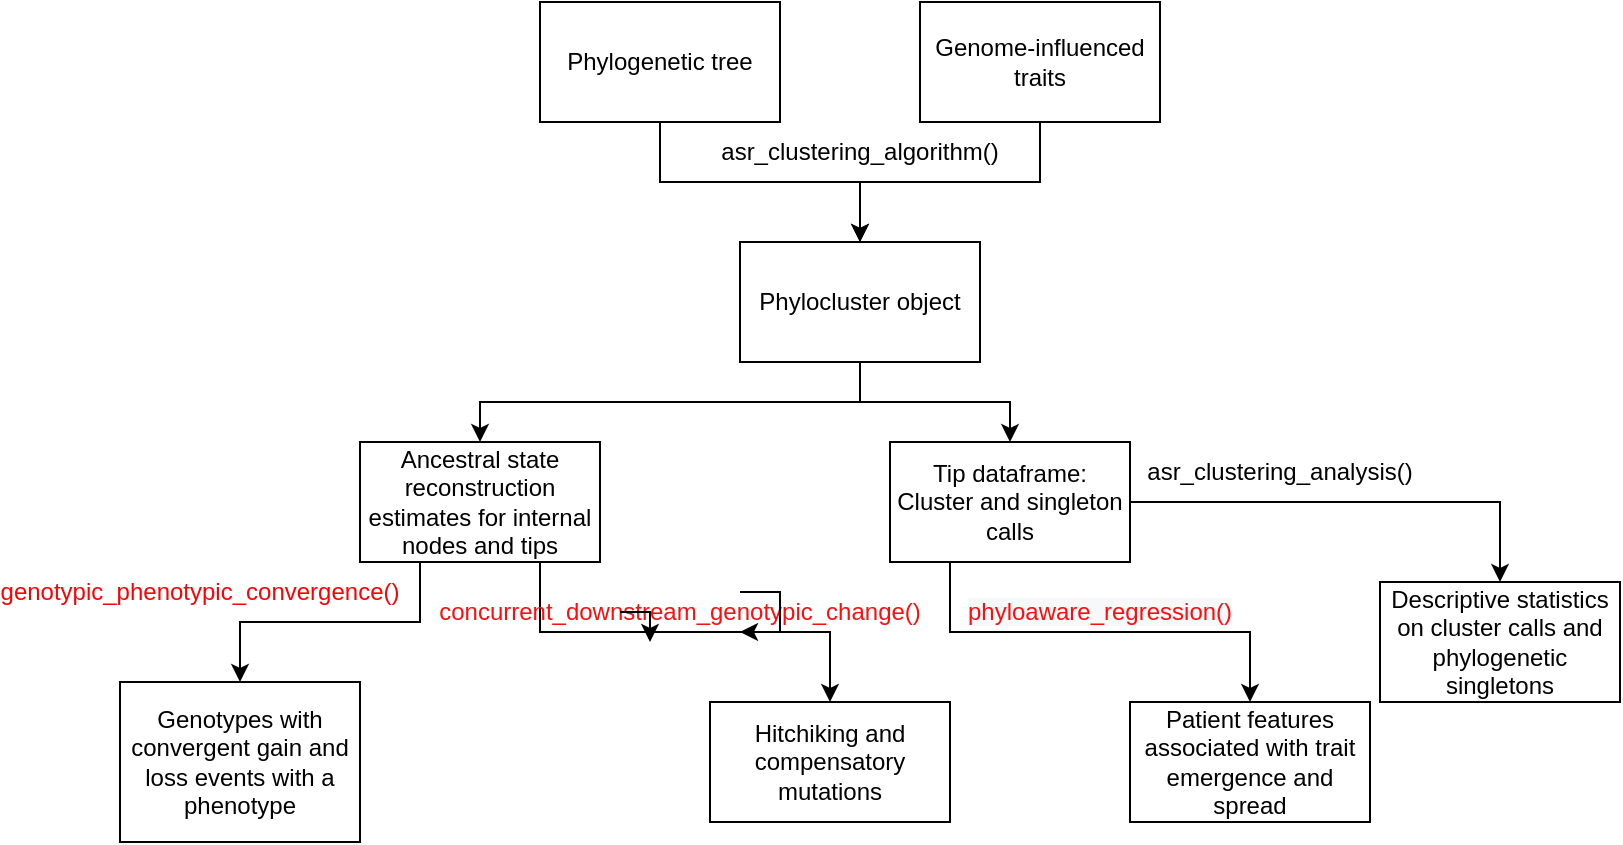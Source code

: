 <mxfile version="26.0.5">
  <diagram name="Page-1" id="QHLc6RWq4DiNQUzMCRkT">
    <mxGraphModel dx="1804" dy="615" grid="1" gridSize="10" guides="1" tooltips="1" connect="1" arrows="1" fold="1" page="1" pageScale="1" pageWidth="850" pageHeight="1100" math="0" shadow="0">
      <root>
        <mxCell id="0" />
        <mxCell id="1" parent="0" />
        <mxCell id="VNcOllqoroxEwjGYsbXY-9" style="edgeStyle=orthogonalEdgeStyle;rounded=0;orthogonalLoop=1;jettySize=auto;html=1;exitX=0.5;exitY=1;exitDx=0;exitDy=0;" edge="1" parent="1" source="VNcOllqoroxEwjGYsbXY-1" target="VNcOllqoroxEwjGYsbXY-2">
          <mxGeometry relative="1" as="geometry" />
        </mxCell>
        <mxCell id="VNcOllqoroxEwjGYsbXY-1" value="Phylogenetic tree" style="rounded=0;whiteSpace=wrap;html=1;" vertex="1" parent="1">
          <mxGeometry x="220" y="80" width="120" height="60" as="geometry" />
        </mxCell>
        <mxCell id="VNcOllqoroxEwjGYsbXY-8" style="edgeStyle=orthogonalEdgeStyle;rounded=0;orthogonalLoop=1;jettySize=auto;html=1;exitX=0.5;exitY=1;exitDx=0;exitDy=0;entryX=0.5;entryY=0;entryDx=0;entryDy=0;" edge="1" parent="1" source="VNcOllqoroxEwjGYsbXY-2" target="VNcOllqoroxEwjGYsbXY-5">
          <mxGeometry relative="1" as="geometry" />
        </mxCell>
        <mxCell id="VNcOllqoroxEwjGYsbXY-10" style="edgeStyle=orthogonalEdgeStyle;rounded=0;orthogonalLoop=1;jettySize=auto;html=1;exitX=0.5;exitY=1;exitDx=0;exitDy=0;entryX=0.5;entryY=0;entryDx=0;entryDy=0;" edge="1" parent="1" source="VNcOllqoroxEwjGYsbXY-2" target="VNcOllqoroxEwjGYsbXY-6">
          <mxGeometry relative="1" as="geometry" />
        </mxCell>
        <mxCell id="VNcOllqoroxEwjGYsbXY-2" value="Phylocluster object" style="rounded=0;whiteSpace=wrap;html=1;" vertex="1" parent="1">
          <mxGeometry x="320" y="200" width="120" height="60" as="geometry" />
        </mxCell>
        <mxCell id="VNcOllqoroxEwjGYsbXY-4" value="asr_clustering_algorithm()" style="text;strokeColor=none;align=center;fillColor=none;html=1;verticalAlign=middle;whiteSpace=wrap;rounded=0;" vertex="1" parent="1">
          <mxGeometry x="350" y="140" width="60" height="30" as="geometry" />
        </mxCell>
        <mxCell id="VNcOllqoroxEwjGYsbXY-17" style="edgeStyle=orthogonalEdgeStyle;rounded=0;orthogonalLoop=1;jettySize=auto;html=1;exitX=0.25;exitY=1;exitDx=0;exitDy=0;entryX=0.5;entryY=0;entryDx=0;entryDy=0;" edge="1" parent="1" source="VNcOllqoroxEwjGYsbXY-5" target="VNcOllqoroxEwjGYsbXY-16">
          <mxGeometry relative="1" as="geometry" />
        </mxCell>
        <mxCell id="VNcOllqoroxEwjGYsbXY-31" style="edgeStyle=orthogonalEdgeStyle;rounded=0;orthogonalLoop=1;jettySize=auto;html=1;exitX=0.75;exitY=1;exitDx=0;exitDy=0;entryX=0.5;entryY=0;entryDx=0;entryDy=0;" edge="1" parent="1" source="VNcOllqoroxEwjGYsbXY-5" target="VNcOllqoroxEwjGYsbXY-28">
          <mxGeometry relative="1" as="geometry" />
        </mxCell>
        <mxCell id="VNcOllqoroxEwjGYsbXY-5" value="Ancestral state reconstruction estimates for internal nodes and tips" style="rounded=0;whiteSpace=wrap;html=1;" vertex="1" parent="1">
          <mxGeometry x="130" y="300" width="120" height="60" as="geometry" />
        </mxCell>
        <mxCell id="VNcOllqoroxEwjGYsbXY-12" style="edgeStyle=orthogonalEdgeStyle;rounded=0;orthogonalLoop=1;jettySize=auto;html=1;exitX=1;exitY=0.5;exitDx=0;exitDy=0;entryX=0.5;entryY=0;entryDx=0;entryDy=0;" edge="1" parent="1" source="VNcOllqoroxEwjGYsbXY-6" target="VNcOllqoroxEwjGYsbXY-11">
          <mxGeometry relative="1" as="geometry">
            <mxPoint x="570" y="370" as="targetPoint" />
          </mxGeometry>
        </mxCell>
        <mxCell id="VNcOllqoroxEwjGYsbXY-25" style="edgeStyle=orthogonalEdgeStyle;rounded=0;orthogonalLoop=1;jettySize=auto;html=1;exitX=0.25;exitY=1;exitDx=0;exitDy=0;entryX=0.5;entryY=0;entryDx=0;entryDy=0;" edge="1" parent="1" source="VNcOllqoroxEwjGYsbXY-6" target="VNcOllqoroxEwjGYsbXY-23">
          <mxGeometry relative="1" as="geometry" />
        </mxCell>
        <mxCell id="VNcOllqoroxEwjGYsbXY-6" value="Tip dataframe: Cluster and singleton calls" style="rounded=0;whiteSpace=wrap;html=1;" vertex="1" parent="1">
          <mxGeometry x="395" y="300" width="120" height="60" as="geometry" />
        </mxCell>
        <mxCell id="VNcOllqoroxEwjGYsbXY-11" value="Descriptive statistics on cluster calls and phylogenetic singletons" style="rounded=0;whiteSpace=wrap;html=1;" vertex="1" parent="1">
          <mxGeometry x="640" y="370" width="120" height="60" as="geometry" />
        </mxCell>
        <mxCell id="VNcOllqoroxEwjGYsbXY-13" value="asr_clustering_analysis()" style="text;strokeColor=none;align=center;fillColor=none;html=1;verticalAlign=middle;whiteSpace=wrap;rounded=0;" vertex="1" parent="1">
          <mxGeometry x="560" y="300" width="60" height="30" as="geometry" />
        </mxCell>
        <mxCell id="VNcOllqoroxEwjGYsbXY-16" value="Genotypes with convergent gain and loss events with a phenotype" style="rounded=0;whiteSpace=wrap;html=1;textDirection=ltr;horizontal=1;verticalAlign=middle;" vertex="1" parent="1">
          <mxGeometry x="10" y="420" width="120" height="80" as="geometry" />
        </mxCell>
        <mxCell id="VNcOllqoroxEwjGYsbXY-18" value="&lt;span style=&quot;text-align: start; background-color: rgb(255, 255, 255);&quot;&gt;&lt;font style=&quot;&quot; face=&quot;Helvetica&quot;&gt;genotypic_phenotypic_convergence()&lt;/font&gt;&lt;/span&gt;" style="text;strokeColor=none;align=center;fillColor=none;html=1;verticalAlign=middle;whiteSpace=wrap;rounded=0;fontColor=#FF0000;" vertex="1" parent="1">
          <mxGeometry x="20" y="360" width="60" height="30" as="geometry" />
        </mxCell>
        <mxCell id="VNcOllqoroxEwjGYsbXY-23" value="Patient features associated with trait emergence and spread" style="rounded=0;whiteSpace=wrap;html=1;" vertex="1" parent="1">
          <mxGeometry x="515" y="430" width="120" height="60" as="geometry" />
        </mxCell>
        <mxCell id="VNcOllqoroxEwjGYsbXY-26" value="&lt;span style=&quot;text-align: start; background-color: rgb(246, 248, 250);&quot;&gt;&lt;font style=&quot;&quot; face=&quot;Helvetica&quot;&gt;phyloaware_regression()&lt;/font&gt;&lt;/span&gt;" style="text;strokeColor=none;align=center;fillColor=none;html=1;verticalAlign=middle;whiteSpace=wrap;rounded=0;fontColor=#FF0C0C;" vertex="1" parent="1">
          <mxGeometry x="470" y="370" width="60" height="30" as="geometry" />
        </mxCell>
        <mxCell id="VNcOllqoroxEwjGYsbXY-28" value="Hitchiking and compensatory mutations" style="whiteSpace=wrap;html=1;" vertex="1" parent="1">
          <mxGeometry x="305" y="430" width="120" height="60" as="geometry" />
        </mxCell>
        <mxCell id="VNcOllqoroxEwjGYsbXY-30" value="&lt;div style=&quot;text-align: start;&quot;&gt;&lt;span style=&quot;background-color: transparent;&quot;&gt;concurrent_downstream_genotypic_change()&lt;/span&gt;&lt;/div&gt;" style="text;strokeColor=none;align=center;fillColor=none;html=1;verticalAlign=middle;whiteSpace=wrap;rounded=0;fontColor=#FF0C0C;" vertex="1" parent="1">
          <mxGeometry x="260" y="370" width="60" height="30" as="geometry" />
        </mxCell>
        <mxCell id="VNcOllqoroxEwjGYsbXY-32" style="edgeStyle=orthogonalEdgeStyle;rounded=0;orthogonalLoop=1;jettySize=auto;html=1;" edge="1" parent="1" source="VNcOllqoroxEwjGYsbXY-30" target="VNcOllqoroxEwjGYsbXY-30">
          <mxGeometry relative="1" as="geometry" />
        </mxCell>
        <mxCell id="VNcOllqoroxEwjGYsbXY-33" style="edgeStyle=orthogonalEdgeStyle;rounded=0;orthogonalLoop=1;jettySize=auto;html=1;exitX=0;exitY=0.5;exitDx=0;exitDy=0;entryX=0.25;entryY=1;entryDx=0;entryDy=0;" edge="1" parent="1" source="VNcOllqoroxEwjGYsbXY-30" target="VNcOllqoroxEwjGYsbXY-30">
          <mxGeometry relative="1" as="geometry" />
        </mxCell>
        <mxCell id="VNcOllqoroxEwjGYsbXY-38" style="edgeStyle=orthogonalEdgeStyle;rounded=0;orthogonalLoop=1;jettySize=auto;html=1;exitX=0.5;exitY=1;exitDx=0;exitDy=0;entryX=0.5;entryY=0;entryDx=0;entryDy=0;" edge="1" parent="1" source="VNcOllqoroxEwjGYsbXY-36" target="VNcOllqoroxEwjGYsbXY-2">
          <mxGeometry relative="1" as="geometry" />
        </mxCell>
        <mxCell id="VNcOllqoroxEwjGYsbXY-36" value="Genome-influenced traits" style="rounded=0;whiteSpace=wrap;html=1;" vertex="1" parent="1">
          <mxGeometry x="410" y="80" width="120" height="60" as="geometry" />
        </mxCell>
      </root>
    </mxGraphModel>
  </diagram>
</mxfile>

